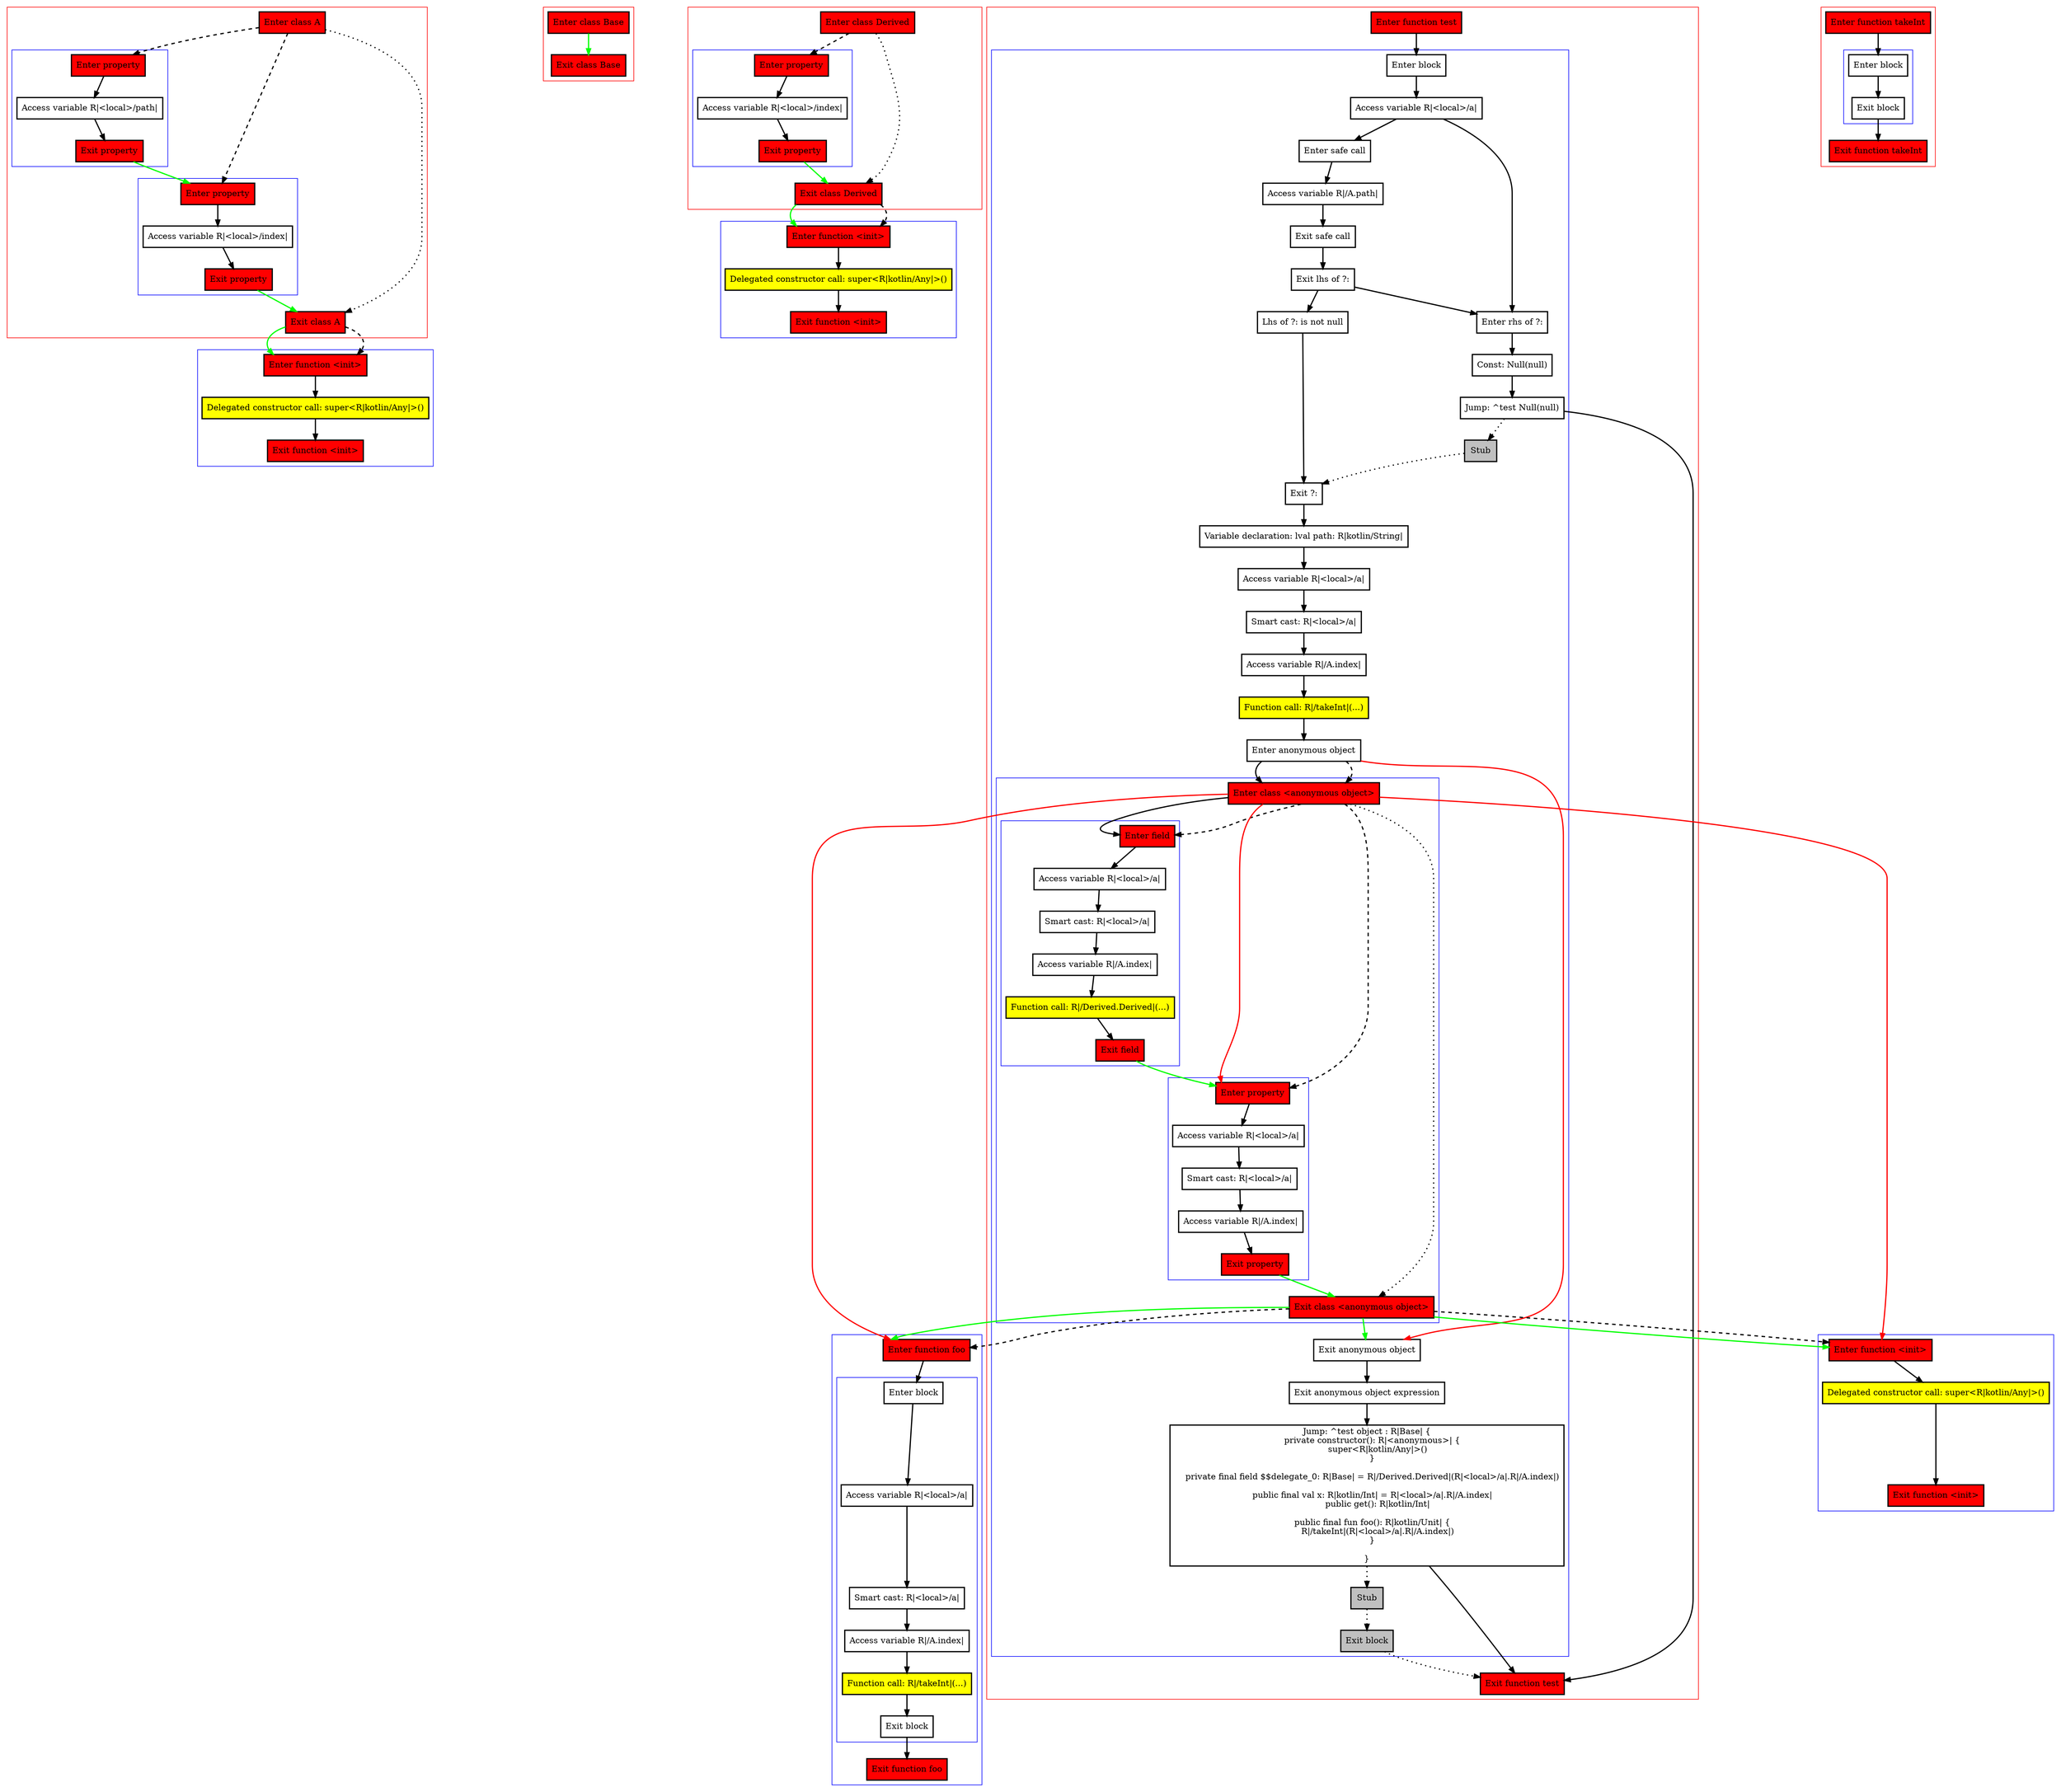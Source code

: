 digraph smartcastInByClause_kt {
    graph [nodesep=3]
    node [shape=box penwidth=2]
    edge [penwidth=2]

    subgraph cluster_0 {
        color=red
        0 [label="Enter class A" style="filled" fillcolor=red];
        subgraph cluster_1 {
            color=blue
            1 [label="Enter property" style="filled" fillcolor=red];
            2 [label="Access variable R|<local>/path|"];
            3 [label="Exit property" style="filled" fillcolor=red];
        }
        subgraph cluster_2 {
            color=blue
            4 [label="Enter property" style="filled" fillcolor=red];
            5 [label="Access variable R|<local>/index|"];
            6 [label="Exit property" style="filled" fillcolor=red];
        }
        7 [label="Exit class A" style="filled" fillcolor=red];
    }
    subgraph cluster_3 {
        color=blue
        8 [label="Enter function <init>" style="filled" fillcolor=red];
        9 [label="Delegated constructor call: super<R|kotlin/Any|>()" style="filled" fillcolor=yellow];
        10 [label="Exit function <init>" style="filled" fillcolor=red];
    }
    0 -> {7} [style=dotted];
    0 -> {1 4} [style=dashed];
    1 -> {2};
    2 -> {3};
    3 -> {4} [color=green];
    4 -> {5};
    5 -> {6};
    6 -> {7} [color=green];
    7 -> {8} [color=green];
    7 -> {8} [style=dashed];
    8 -> {9};
    9 -> {10};

    subgraph cluster_4 {
        color=red
        11 [label="Enter class Base" style="filled" fillcolor=red];
        12 [label="Exit class Base" style="filled" fillcolor=red];
    }
    11 -> {12} [color=green];

    subgraph cluster_5 {
        color=red
        13 [label="Enter class Derived" style="filled" fillcolor=red];
        subgraph cluster_6 {
            color=blue
            14 [label="Enter property" style="filled" fillcolor=red];
            15 [label="Access variable R|<local>/index|"];
            16 [label="Exit property" style="filled" fillcolor=red];
        }
        17 [label="Exit class Derived" style="filled" fillcolor=red];
    }
    subgraph cluster_7 {
        color=blue
        18 [label="Enter function <init>" style="filled" fillcolor=red];
        19 [label="Delegated constructor call: super<R|kotlin/Any|>()" style="filled" fillcolor=yellow];
        20 [label="Exit function <init>" style="filled" fillcolor=red];
    }
    13 -> {17} [style=dotted];
    13 -> {14} [style=dashed];
    14 -> {15};
    15 -> {16};
    16 -> {17} [color=green];
    17 -> {18} [color=green];
    17 -> {18} [style=dashed];
    18 -> {19};
    19 -> {20};

    subgraph cluster_8 {
        color=red
        21 [label="Enter function test" style="filled" fillcolor=red];
        subgraph cluster_9 {
            color=blue
            22 [label="Enter block"];
            23 [label="Access variable R|<local>/a|"];
            24 [label="Enter safe call"];
            25 [label="Access variable R|/A.path|"];
            26 [label="Exit safe call"];
            27 [label="Exit lhs of ?:"];
            28 [label="Enter rhs of ?:"];
            29 [label="Const: Null(null)"];
            30 [label="Jump: ^test Null(null)"];
            31 [label="Stub" style="filled" fillcolor=gray];
            32 [label="Lhs of ?: is not null"];
            33 [label="Exit ?:"];
            34 [label="Variable declaration: lval path: R|kotlin/String|"];
            35 [label="Access variable R|<local>/a|"];
            36 [label="Smart cast: R|<local>/a|"];
            37 [label="Access variable R|/A.index|"];
            38 [label="Function call: R|/takeInt|(...)" style="filled" fillcolor=yellow];
            39 [label="Enter anonymous object"];
            subgraph cluster_10 {
                color=blue
                40 [label="Enter class <anonymous object>" style="filled" fillcolor=red];
                subgraph cluster_11 {
                    color=blue
                    41 [label="Enter field" style="filled" fillcolor=red];
                    42 [label="Access variable R|<local>/a|"];
                    43 [label="Smart cast: R|<local>/a|"];
                    44 [label="Access variable R|/A.index|"];
                    45 [label="Function call: R|/Derived.Derived|(...)" style="filled" fillcolor=yellow];
                    46 [label="Exit field" style="filled" fillcolor=red];
                }
                subgraph cluster_12 {
                    color=blue
                    47 [label="Enter property" style="filled" fillcolor=red];
                    48 [label="Access variable R|<local>/a|"];
                    49 [label="Smart cast: R|<local>/a|"];
                    50 [label="Access variable R|/A.index|"];
                    51 [label="Exit property" style="filled" fillcolor=red];
                }
                52 [label="Exit class <anonymous object>" style="filled" fillcolor=red];
            }
            53 [label="Exit anonymous object"];
            54 [label="Exit anonymous object expression"];
            55 [label="Jump: ^test object : R|Base| {
    private constructor(): R|<anonymous>| {
        super<R|kotlin/Any|>()
    }

    private final field $$delegate_0: R|Base| = R|/Derived.Derived|(R|<local>/a|.R|/A.index|)

    public final val x: R|kotlin/Int| = R|<local>/a|.R|/A.index|
        public get(): R|kotlin/Int|

    public final fun foo(): R|kotlin/Unit| {
        R|/takeInt|(R|<local>/a|.R|/A.index|)
    }

}
"];
            56 [label="Stub" style="filled" fillcolor=gray];
            57 [label="Exit block" style="filled" fillcolor=gray];
        }
        58 [label="Exit function test" style="filled" fillcolor=red];
    }
    subgraph cluster_13 {
        color=blue
        59 [label="Enter function foo" style="filled" fillcolor=red];
        subgraph cluster_14 {
            color=blue
            60 [label="Enter block"];
            61 [label="Access variable R|<local>/a|"];
            62 [label="Smart cast: R|<local>/a|"];
            63 [label="Access variable R|/A.index|"];
            64 [label="Function call: R|/takeInt|(...)" style="filled" fillcolor=yellow];
            65 [label="Exit block"];
        }
        66 [label="Exit function foo" style="filled" fillcolor=red];
    }
    subgraph cluster_15 {
        color=blue
        67 [label="Enter function <init>" style="filled" fillcolor=red];
        68 [label="Delegated constructor call: super<R|kotlin/Any|>()" style="filled" fillcolor=yellow];
        69 [label="Exit function <init>" style="filled" fillcolor=red];
    }
    21 -> {22};
    22 -> {23};
    23 -> {24 28};
    24 -> {25};
    25 -> {26};
    26 -> {27};
    27 -> {28 32};
    28 -> {29};
    29 -> {30};
    30 -> {58};
    30 -> {31} [style=dotted];
    31 -> {33} [style=dotted];
    32 -> {33};
    33 -> {34};
    34 -> {35};
    35 -> {36};
    36 -> {37};
    37 -> {38};
    38 -> {39};
    39 -> {40};
    39 -> {53} [color=red];
    39 -> {40} [style=dashed];
    40 -> {41};
    40 -> {47 59 67} [color=red];
    40 -> {52} [style=dotted];
    40 -> {41 47} [style=dashed];
    41 -> {42};
    42 -> {43};
    43 -> {44};
    44 -> {45};
    45 -> {46};
    46 -> {47} [color=green];
    47 -> {48};
    48 -> {49};
    49 -> {50};
    50 -> {51};
    51 -> {52} [color=green];
    52 -> {53 59 67} [color=green];
    52 -> {59 67} [style=dashed];
    53 -> {54};
    54 -> {55};
    55 -> {58};
    55 -> {56} [style=dotted];
    56 -> {57} [style=dotted];
    57 -> {58} [style=dotted];
    59 -> {60};
    60 -> {61};
    61 -> {62};
    62 -> {63};
    63 -> {64};
    64 -> {65};
    65 -> {66};
    67 -> {68};
    68 -> {69};

    subgraph cluster_16 {
        color=red
        70 [label="Enter function takeInt" style="filled" fillcolor=red];
        subgraph cluster_17 {
            color=blue
            71 [label="Enter block"];
            72 [label="Exit block"];
        }
        73 [label="Exit function takeInt" style="filled" fillcolor=red];
    }
    70 -> {71};
    71 -> {72};
    72 -> {73};

}
